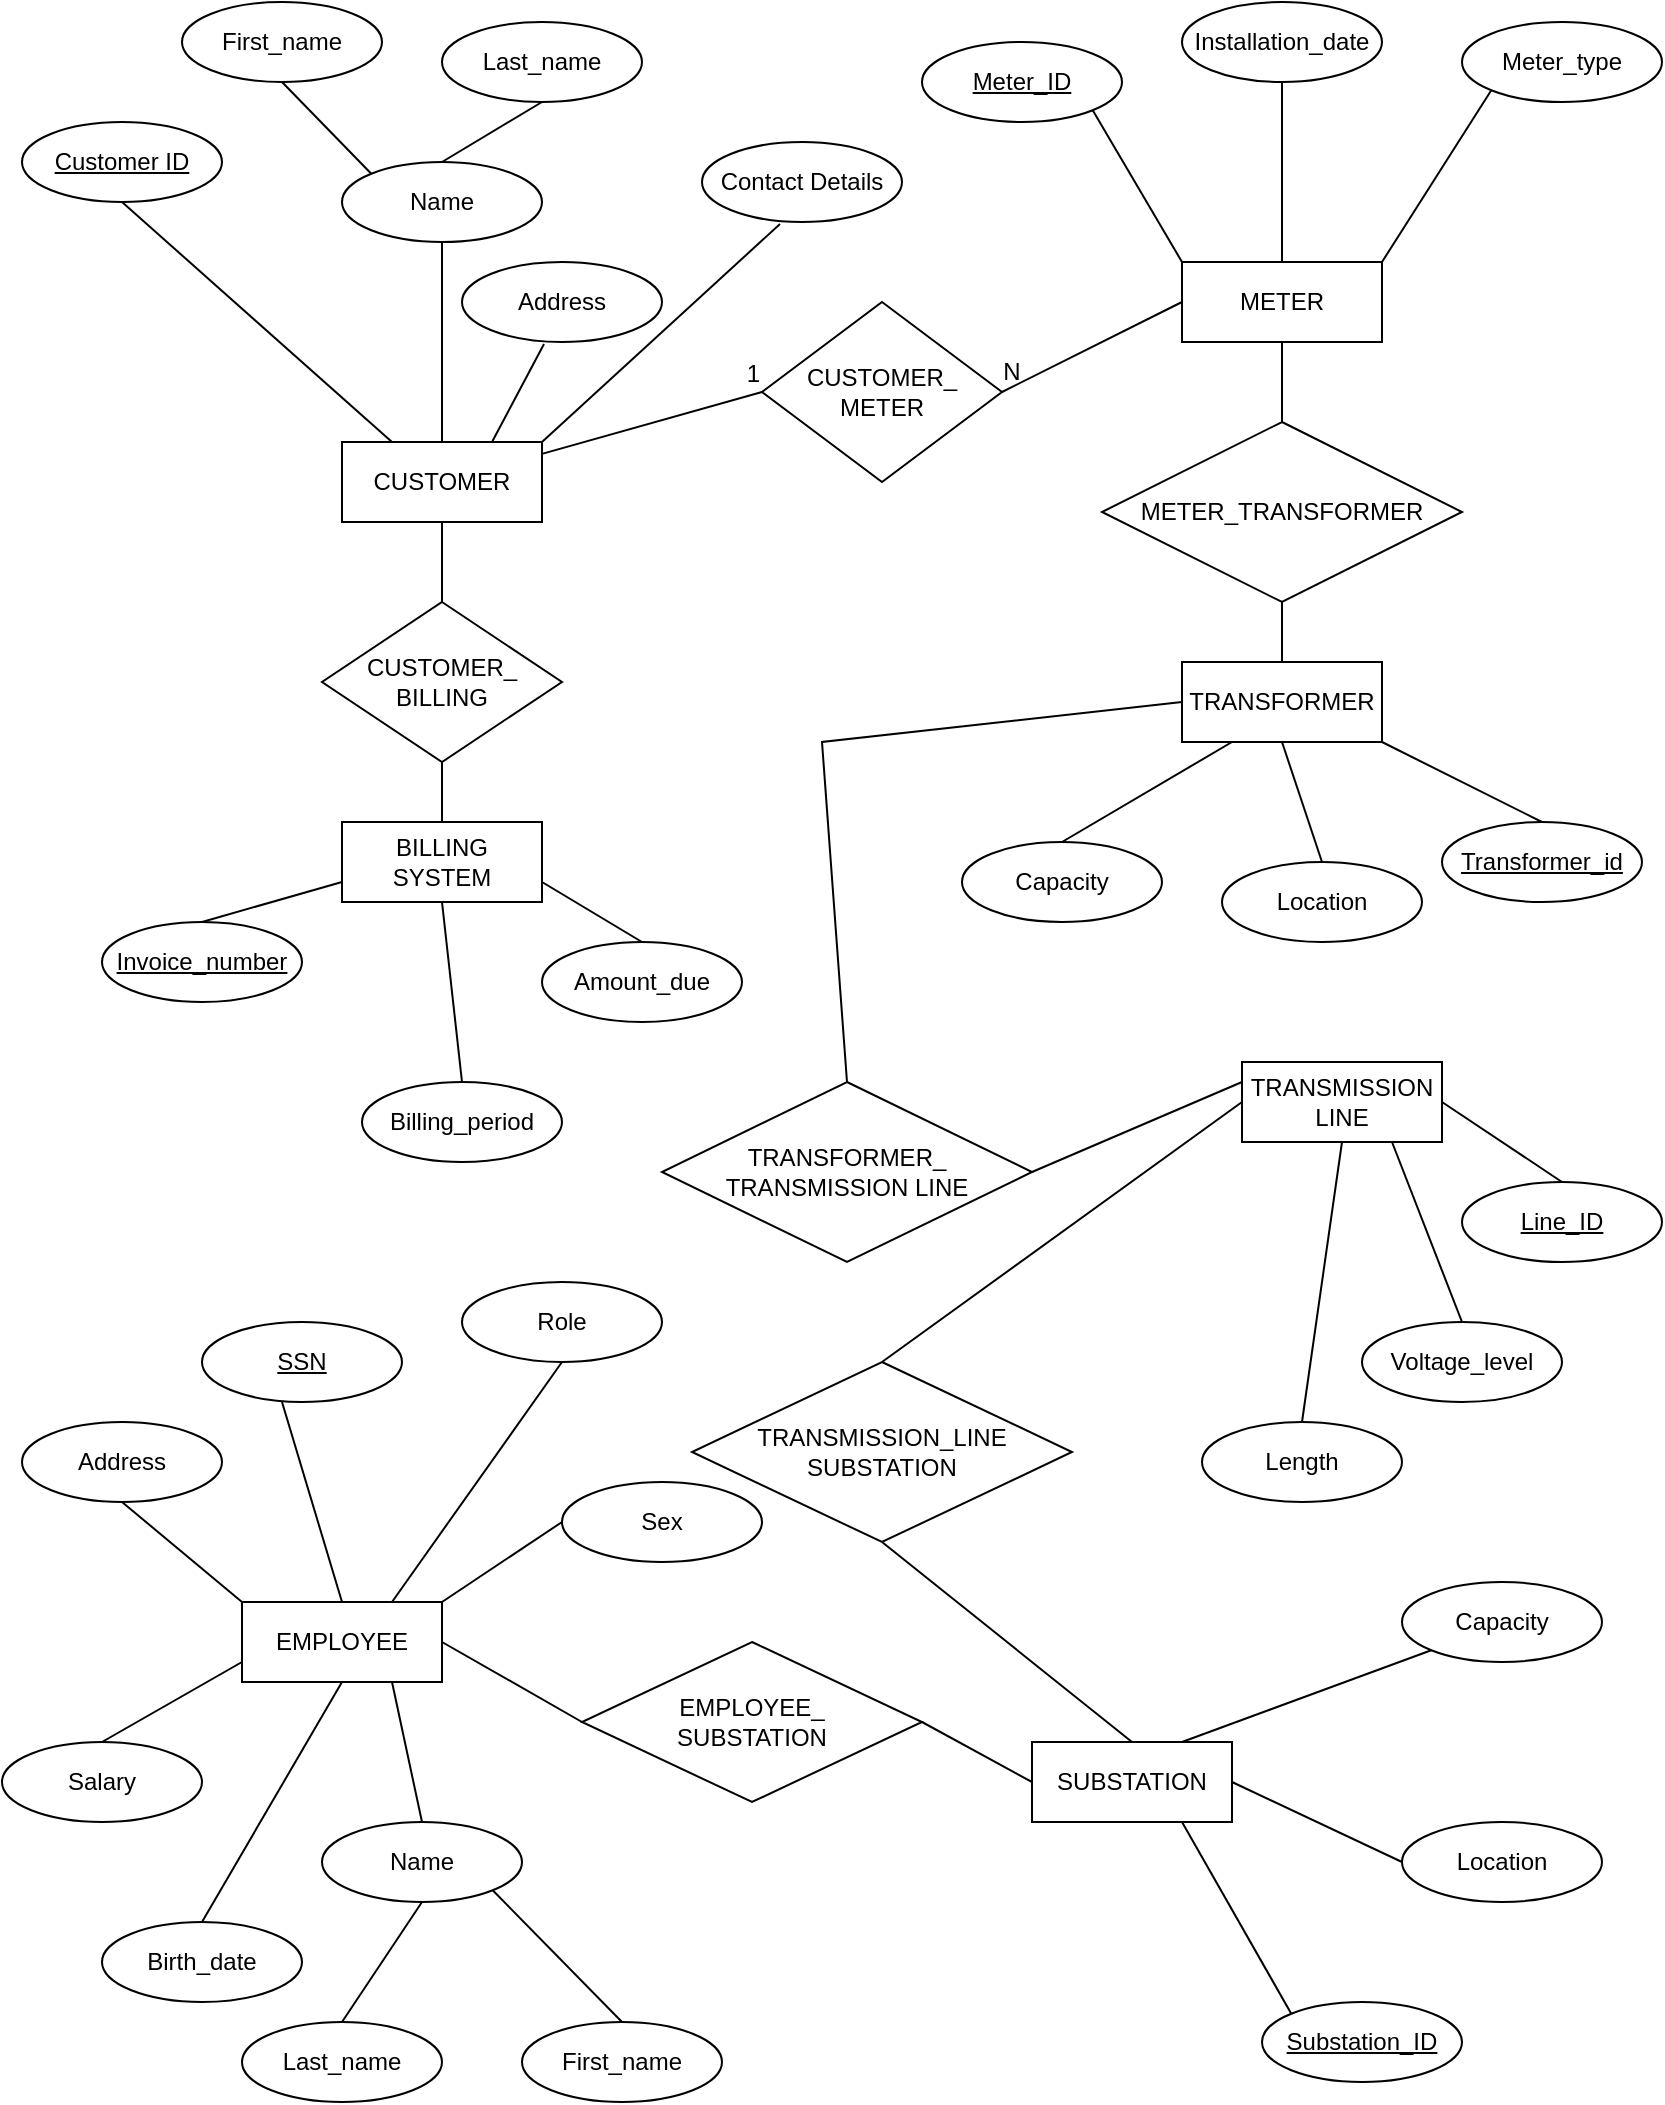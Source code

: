 <mxfile version="24.0.7" type="github">
  <diagram id="R2lEEEUBdFMjLlhIrx00" name="Page-1">
    <mxGraphModel dx="1233" dy="639" grid="1" gridSize="10" guides="1" tooltips="1" connect="1" arrows="1" fold="1" page="1" pageScale="1" pageWidth="850" pageHeight="1100" math="0" shadow="0" extFonts="Permanent Marker^https://fonts.googleapis.com/css?family=Permanent+Marker">
      <root>
        <mxCell id="0" />
        <mxCell id="1" parent="0" />
        <mxCell id="2yULZD__tC6PANXnVsFt-1" value="CUSTOMER" style="whiteSpace=wrap;html=1;align=center;" vertex="1" parent="1">
          <mxGeometry x="180" y="250" width="100" height="40" as="geometry" />
        </mxCell>
        <mxCell id="2yULZD__tC6PANXnVsFt-2" value="Customer ID" style="ellipse;whiteSpace=wrap;html=1;align=center;fontStyle=4;" vertex="1" parent="1">
          <mxGeometry x="20" y="90" width="100" height="40" as="geometry" />
        </mxCell>
        <mxCell id="2yULZD__tC6PANXnVsFt-5" value="" style="endArrow=none;html=1;rounded=0;exitX=0.5;exitY=0;exitDx=0;exitDy=0;entryX=0.5;entryY=1;entryDx=0;entryDy=0;" edge="1" parent="1" source="2yULZD__tC6PANXnVsFt-1" target="2yULZD__tC6PANXnVsFt-7">
          <mxGeometry relative="1" as="geometry">
            <mxPoint x="110" y="120" as="sourcePoint" />
            <mxPoint x="270" y="120" as="targetPoint" />
            <Array as="points" />
          </mxGeometry>
        </mxCell>
        <mxCell id="2yULZD__tC6PANXnVsFt-6" value="" style="endArrow=none;html=1;rounded=0;exitX=0.5;exitY=1;exitDx=0;exitDy=0;entryX=0.25;entryY=0;entryDx=0;entryDy=0;" edge="1" parent="1" source="2yULZD__tC6PANXnVsFt-2" target="2yULZD__tC6PANXnVsFt-1">
          <mxGeometry relative="1" as="geometry">
            <mxPoint x="30" y="102" as="sourcePoint" />
            <mxPoint x="140" y="130" as="targetPoint" />
            <Array as="points" />
          </mxGeometry>
        </mxCell>
        <mxCell id="2yULZD__tC6PANXnVsFt-7" value="Name" style="ellipse;whiteSpace=wrap;html=1;align=center;" vertex="1" parent="1">
          <mxGeometry x="180" y="110" width="100" height="40" as="geometry" />
        </mxCell>
        <mxCell id="2yULZD__tC6PANXnVsFt-8" value="Address" style="ellipse;whiteSpace=wrap;html=1;align=center;" vertex="1" parent="1">
          <mxGeometry x="240" y="160" width="100" height="40" as="geometry" />
        </mxCell>
        <mxCell id="2yULZD__tC6PANXnVsFt-9" value="" style="endArrow=none;html=1;rounded=0;entryX=0.41;entryY=1.025;entryDx=0;entryDy=0;entryPerimeter=0;exitX=0.75;exitY=0;exitDx=0;exitDy=0;" edge="1" parent="1" source="2yULZD__tC6PANXnVsFt-1" target="2yULZD__tC6PANXnVsFt-8">
          <mxGeometry relative="1" as="geometry">
            <mxPoint x="150" y="240" as="sourcePoint" />
            <mxPoint x="330" y="210" as="targetPoint" />
          </mxGeometry>
        </mxCell>
        <mxCell id="2yULZD__tC6PANXnVsFt-10" value="Contact Details" style="ellipse;whiteSpace=wrap;html=1;align=center;" vertex="1" parent="1">
          <mxGeometry x="360" y="100" width="100" height="40" as="geometry" />
        </mxCell>
        <mxCell id="2yULZD__tC6PANXnVsFt-11" value="" style="endArrow=none;html=1;rounded=0;entryX=0.39;entryY=1.025;entryDx=0;entryDy=0;entryPerimeter=0;exitX=1;exitY=0;exitDx=0;exitDy=0;" edge="1" parent="1" source="2yULZD__tC6PANXnVsFt-1" target="2yULZD__tC6PANXnVsFt-10">
          <mxGeometry relative="1" as="geometry">
            <mxPoint x="260" y="210" as="sourcePoint" />
            <mxPoint x="420" y="210" as="targetPoint" />
          </mxGeometry>
        </mxCell>
        <mxCell id="2yULZD__tC6PANXnVsFt-12" value="First_name" style="ellipse;whiteSpace=wrap;html=1;align=center;" vertex="1" parent="1">
          <mxGeometry x="100" y="30" width="100" height="40" as="geometry" />
        </mxCell>
        <mxCell id="2yULZD__tC6PANXnVsFt-13" value="Last_name" style="ellipse;whiteSpace=wrap;html=1;align=center;" vertex="1" parent="1">
          <mxGeometry x="230" y="40" width="100" height="40" as="geometry" />
        </mxCell>
        <mxCell id="2yULZD__tC6PANXnVsFt-14" value="" style="endArrow=none;html=1;rounded=0;entryX=0;entryY=0;entryDx=0;entryDy=0;exitX=0.5;exitY=1;exitDx=0;exitDy=0;" edge="1" parent="1" source="2yULZD__tC6PANXnVsFt-12" target="2yULZD__tC6PANXnVsFt-7">
          <mxGeometry relative="1" as="geometry">
            <mxPoint x="10" y="90" as="sourcePoint" />
            <mxPoint x="170" y="90" as="targetPoint" />
          </mxGeometry>
        </mxCell>
        <mxCell id="2yULZD__tC6PANXnVsFt-15" value="" style="endArrow=none;html=1;rounded=0;entryX=0.5;entryY=1;entryDx=0;entryDy=0;exitX=0.5;exitY=0;exitDx=0;exitDy=0;" edge="1" parent="1" source="2yULZD__tC6PANXnVsFt-7" target="2yULZD__tC6PANXnVsFt-13">
          <mxGeometry relative="1" as="geometry">
            <mxPoint x="100" y="130" as="sourcePoint" />
            <mxPoint x="260" y="130" as="targetPoint" />
          </mxGeometry>
        </mxCell>
        <mxCell id="2yULZD__tC6PANXnVsFt-16" value="METER" style="whiteSpace=wrap;html=1;align=center;" vertex="1" parent="1">
          <mxGeometry x="600" y="160" width="100" height="40" as="geometry" />
        </mxCell>
        <mxCell id="2yULZD__tC6PANXnVsFt-18" value="" style="endArrow=none;html=1;rounded=0;exitX=1;exitY=1;exitDx=0;exitDy=0;entryX=0;entryY=0;entryDx=0;entryDy=0;" edge="1" parent="1" source="2yULZD__tC6PANXnVsFt-37" target="2yULZD__tC6PANXnVsFt-16">
          <mxGeometry relative="1" as="geometry">
            <mxPoint x="550" y="280" as="sourcePoint" />
            <mxPoint x="590" y="330" as="targetPoint" />
          </mxGeometry>
        </mxCell>
        <mxCell id="2yULZD__tC6PANXnVsFt-21" value="Installation_date" style="ellipse;whiteSpace=wrap;html=1;align=center;" vertex="1" parent="1">
          <mxGeometry x="600" y="30" width="100" height="40" as="geometry" />
        </mxCell>
        <mxCell id="2yULZD__tC6PANXnVsFt-22" value="" style="endArrow=none;html=1;rounded=0;entryX=0.5;entryY=1;entryDx=0;entryDy=0;exitX=0.5;exitY=0;exitDx=0;exitDy=0;" edge="1" parent="1" source="2yULZD__tC6PANXnVsFt-16" target="2yULZD__tC6PANXnVsFt-21">
          <mxGeometry relative="1" as="geometry">
            <mxPoint x="640" y="320" as="sourcePoint" />
            <mxPoint x="800" y="320" as="targetPoint" />
          </mxGeometry>
        </mxCell>
        <mxCell id="2yULZD__tC6PANXnVsFt-23" value="Meter_type" style="ellipse;whiteSpace=wrap;html=1;align=center;" vertex="1" parent="1">
          <mxGeometry x="740" y="40" width="100" height="40" as="geometry" />
        </mxCell>
        <mxCell id="2yULZD__tC6PANXnVsFt-24" value="" style="endArrow=none;html=1;rounded=0;entryX=0;entryY=1;entryDx=0;entryDy=0;exitX=1;exitY=0;exitDx=0;exitDy=0;" edge="1" parent="1" source="2yULZD__tC6PANXnVsFt-16" target="2yULZD__tC6PANXnVsFt-23">
          <mxGeometry relative="1" as="geometry">
            <mxPoint x="650" y="300" as="sourcePoint" />
            <mxPoint x="770" y="230" as="targetPoint" />
          </mxGeometry>
        </mxCell>
        <mxCell id="2yULZD__tC6PANXnVsFt-25" value="CUSTOMER_&lt;div&gt;METER&lt;/div&gt;" style="shape=rhombus;perimeter=rhombusPerimeter;whiteSpace=wrap;html=1;align=center;" vertex="1" parent="1">
          <mxGeometry x="390" y="180" width="120" height="90" as="geometry" />
        </mxCell>
        <mxCell id="2yULZD__tC6PANXnVsFt-27" value="" style="endArrow=none;html=1;rounded=0;entryX=0;entryY=0.5;entryDx=0;entryDy=0;" edge="1" parent="1" source="2yULZD__tC6PANXnVsFt-1" target="2yULZD__tC6PANXnVsFt-25">
          <mxGeometry relative="1" as="geometry">
            <mxPoint x="290" y="360" as="sourcePoint" />
            <mxPoint x="390" y="360" as="targetPoint" />
          </mxGeometry>
        </mxCell>
        <mxCell id="2yULZD__tC6PANXnVsFt-28" value="1" style="resizable=0;html=1;whiteSpace=wrap;align=right;verticalAlign=bottom;" connectable="0" vertex="1" parent="2yULZD__tC6PANXnVsFt-27">
          <mxGeometry x="1" relative="1" as="geometry" />
        </mxCell>
        <mxCell id="2yULZD__tC6PANXnVsFt-35" value="" style="endArrow=none;html=1;rounded=0;entryX=0;entryY=0.5;entryDx=0;entryDy=0;exitX=1;exitY=0.5;exitDx=0;exitDy=0;" edge="1" parent="1" source="2yULZD__tC6PANXnVsFt-25" target="2yULZD__tC6PANXnVsFt-16">
          <mxGeometry relative="1" as="geometry">
            <mxPoint x="510" y="360" as="sourcePoint" />
            <mxPoint x="600" y="360" as="targetPoint" />
          </mxGeometry>
        </mxCell>
        <mxCell id="2yULZD__tC6PANXnVsFt-36" value="N" style="text;strokeColor=none;align=center;fillColor=none;html=1;verticalAlign=middle;whiteSpace=wrap;rounded=0;" vertex="1" parent="1">
          <mxGeometry x="485" y="200" width="60" height="30" as="geometry" />
        </mxCell>
        <mxCell id="2yULZD__tC6PANXnVsFt-37" value="Meter_ID" style="ellipse;whiteSpace=wrap;html=1;align=center;fontStyle=4;" vertex="1" parent="1">
          <mxGeometry x="470" y="50" width="100" height="40" as="geometry" />
        </mxCell>
        <mxCell id="2yULZD__tC6PANXnVsFt-38" value="METER_TRANSFORMER" style="shape=rhombus;perimeter=rhombusPerimeter;whiteSpace=wrap;html=1;align=center;" vertex="1" parent="1">
          <mxGeometry x="560" y="240" width="180" height="90" as="geometry" />
        </mxCell>
        <mxCell id="2yULZD__tC6PANXnVsFt-40" value="" style="endArrow=none;html=1;rounded=0;exitX=0.5;exitY=1;exitDx=0;exitDy=0;entryX=0.5;entryY=0;entryDx=0;entryDy=0;" edge="1" parent="1" source="2yULZD__tC6PANXnVsFt-16" target="2yULZD__tC6PANXnVsFt-38">
          <mxGeometry relative="1" as="geometry">
            <mxPoint x="580" y="430" as="sourcePoint" />
            <mxPoint x="650" y="440" as="targetPoint" />
          </mxGeometry>
        </mxCell>
        <mxCell id="2yULZD__tC6PANXnVsFt-41" value="TRANSFORMER" style="whiteSpace=wrap;html=1;align=center;" vertex="1" parent="1">
          <mxGeometry x="600" y="360" width="100" height="40" as="geometry" />
        </mxCell>
        <mxCell id="2yULZD__tC6PANXnVsFt-42" value="" style="endArrow=none;html=1;rounded=0;entryX=0.5;entryY=0;entryDx=0;entryDy=0;exitX=0.5;exitY=1;exitDx=0;exitDy=0;" edge="1" parent="1" source="2yULZD__tC6PANXnVsFt-38" target="2yULZD__tC6PANXnVsFt-41">
          <mxGeometry relative="1" as="geometry">
            <mxPoint x="580" y="520" as="sourcePoint" />
            <mxPoint x="740" y="520" as="targetPoint" />
          </mxGeometry>
        </mxCell>
        <mxCell id="2yULZD__tC6PANXnVsFt-43" value="Transformer_id" style="ellipse;whiteSpace=wrap;html=1;align=center;fontStyle=4;" vertex="1" parent="1">
          <mxGeometry x="730" y="440" width="100" height="40" as="geometry" />
        </mxCell>
        <mxCell id="2yULZD__tC6PANXnVsFt-44" value="" style="endArrow=none;html=1;rounded=0;exitX=1;exitY=1;exitDx=0;exitDy=0;entryX=0.5;entryY=0;entryDx=0;entryDy=0;" edge="1" parent="1" source="2yULZD__tC6PANXnVsFt-41" target="2yULZD__tC6PANXnVsFt-43">
          <mxGeometry relative="1" as="geometry">
            <mxPoint x="650" y="620" as="sourcePoint" />
            <mxPoint x="810" y="620" as="targetPoint" />
          </mxGeometry>
        </mxCell>
        <mxCell id="2yULZD__tC6PANXnVsFt-45" value="Location" style="ellipse;whiteSpace=wrap;html=1;align=center;" vertex="1" parent="1">
          <mxGeometry x="620" y="460" width="100" height="40" as="geometry" />
        </mxCell>
        <mxCell id="2yULZD__tC6PANXnVsFt-46" value="" style="endArrow=none;html=1;rounded=0;entryX=0.5;entryY=0;entryDx=0;entryDy=0;exitX=0.5;exitY=1;exitDx=0;exitDy=0;" edge="1" parent="1" source="2yULZD__tC6PANXnVsFt-41" target="2yULZD__tC6PANXnVsFt-45">
          <mxGeometry relative="1" as="geometry">
            <mxPoint x="560" y="660" as="sourcePoint" />
            <mxPoint x="720" y="660" as="targetPoint" />
          </mxGeometry>
        </mxCell>
        <mxCell id="2yULZD__tC6PANXnVsFt-47" value="Capacity" style="ellipse;whiteSpace=wrap;html=1;align=center;" vertex="1" parent="1">
          <mxGeometry x="490" y="450" width="100" height="40" as="geometry" />
        </mxCell>
        <mxCell id="2yULZD__tC6PANXnVsFt-48" value="" style="endArrow=none;html=1;rounded=0;entryX=0.25;entryY=1;entryDx=0;entryDy=0;exitX=0.5;exitY=0;exitDx=0;exitDy=0;" edge="1" parent="1" source="2yULZD__tC6PANXnVsFt-47" target="2yULZD__tC6PANXnVsFt-41">
          <mxGeometry relative="1" as="geometry">
            <mxPoint x="520" y="640" as="sourcePoint" />
            <mxPoint x="680" y="640" as="targetPoint" />
          </mxGeometry>
        </mxCell>
        <mxCell id="2yULZD__tC6PANXnVsFt-49" value="CUSTOMER_&lt;div&gt;BILLING&lt;/div&gt;" style="shape=rhombus;perimeter=rhombusPerimeter;whiteSpace=wrap;html=1;align=center;" vertex="1" parent="1">
          <mxGeometry x="170" y="330" width="120" height="80" as="geometry" />
        </mxCell>
        <mxCell id="2yULZD__tC6PANXnVsFt-50" value="" style="endArrow=none;html=1;rounded=0;entryX=0.5;entryY=0;entryDx=0;entryDy=0;exitX=0.5;exitY=1;exitDx=0;exitDy=0;" edge="1" parent="1" source="2yULZD__tC6PANXnVsFt-1" target="2yULZD__tC6PANXnVsFt-49">
          <mxGeometry relative="1" as="geometry">
            <mxPoint x="180" y="410" as="sourcePoint" />
            <mxPoint x="340" y="410" as="targetPoint" />
          </mxGeometry>
        </mxCell>
        <mxCell id="2yULZD__tC6PANXnVsFt-52" value="BILLING SYSTEM" style="whiteSpace=wrap;html=1;align=center;" vertex="1" parent="1">
          <mxGeometry x="180" y="440" width="100" height="40" as="geometry" />
        </mxCell>
        <mxCell id="2yULZD__tC6PANXnVsFt-53" value="" style="endArrow=none;html=1;rounded=0;entryX=0.5;entryY=0;entryDx=0;entryDy=0;exitX=0.5;exitY=1;exitDx=0;exitDy=0;" edge="1" parent="1" source="2yULZD__tC6PANXnVsFt-49" target="2yULZD__tC6PANXnVsFt-52">
          <mxGeometry relative="1" as="geometry">
            <mxPoint x="170" y="520" as="sourcePoint" />
            <mxPoint x="330" y="520" as="targetPoint" />
          </mxGeometry>
        </mxCell>
        <mxCell id="2yULZD__tC6PANXnVsFt-54" value="Invoice_number" style="ellipse;whiteSpace=wrap;html=1;align=center;fontStyle=4;" vertex="1" parent="1">
          <mxGeometry x="60" y="490" width="100" height="40" as="geometry" />
        </mxCell>
        <mxCell id="2yULZD__tC6PANXnVsFt-55" value="" style="endArrow=none;html=1;rounded=0;entryX=0;entryY=0.75;entryDx=0;entryDy=0;exitX=0.5;exitY=0;exitDx=0;exitDy=0;" edge="1" parent="1" source="2yULZD__tC6PANXnVsFt-54" target="2yULZD__tC6PANXnVsFt-52">
          <mxGeometry relative="1" as="geometry">
            <mxPoint x="50" y="630" as="sourcePoint" />
            <mxPoint x="210" y="630" as="targetPoint" />
          </mxGeometry>
        </mxCell>
        <mxCell id="2yULZD__tC6PANXnVsFt-56" value="Billing_period" style="ellipse;whiteSpace=wrap;html=1;align=center;" vertex="1" parent="1">
          <mxGeometry x="190" y="570" width="100" height="40" as="geometry" />
        </mxCell>
        <mxCell id="2yULZD__tC6PANXnVsFt-57" value="" style="endArrow=none;html=1;rounded=0;entryX=0.5;entryY=0;entryDx=0;entryDy=0;exitX=0.5;exitY=1;exitDx=0;exitDy=0;" edge="1" parent="1" source="2yULZD__tC6PANXnVsFt-52" target="2yULZD__tC6PANXnVsFt-56">
          <mxGeometry relative="1" as="geometry">
            <mxPoint x="190" y="650" as="sourcePoint" />
            <mxPoint x="350" y="650" as="targetPoint" />
          </mxGeometry>
        </mxCell>
        <mxCell id="2yULZD__tC6PANXnVsFt-58" value="Amount_due" style="ellipse;whiteSpace=wrap;html=1;align=center;" vertex="1" parent="1">
          <mxGeometry x="280" y="500" width="100" height="40" as="geometry" />
        </mxCell>
        <mxCell id="2yULZD__tC6PANXnVsFt-59" value="" style="endArrow=none;html=1;rounded=0;exitX=1;exitY=0.75;exitDx=0;exitDy=0;entryX=0.5;entryY=0;entryDx=0;entryDy=0;" edge="1" parent="1" source="2yULZD__tC6PANXnVsFt-52" target="2yULZD__tC6PANXnVsFt-58">
          <mxGeometry relative="1" as="geometry">
            <mxPoint x="300" y="630" as="sourcePoint" />
            <mxPoint x="460" y="630" as="targetPoint" />
          </mxGeometry>
        </mxCell>
        <mxCell id="2yULZD__tC6PANXnVsFt-62" value="" style="endArrow=none;html=1;rounded=0;entryX=0;entryY=0.5;entryDx=0;entryDy=0;exitX=0.5;exitY=0;exitDx=0;exitDy=0;" edge="1" parent="1" source="2yULZD__tC6PANXnVsFt-63" target="2yULZD__tC6PANXnVsFt-41">
          <mxGeometry relative="1" as="geometry">
            <mxPoint x="470" y="560" as="sourcePoint" />
            <mxPoint x="570" y="390" as="targetPoint" />
            <Array as="points">
              <mxPoint x="420" y="400" />
            </Array>
          </mxGeometry>
        </mxCell>
        <mxCell id="2yULZD__tC6PANXnVsFt-63" value="TRANSFORMER_&lt;div&gt;TRANSMISSION LINE&lt;/div&gt;" style="shape=rhombus;perimeter=rhombusPerimeter;whiteSpace=wrap;html=1;align=center;" vertex="1" parent="1">
          <mxGeometry x="340" y="570" width="185" height="90" as="geometry" />
        </mxCell>
        <mxCell id="2yULZD__tC6PANXnVsFt-64" value="TRANSMISSION LINE" style="whiteSpace=wrap;html=1;align=center;" vertex="1" parent="1">
          <mxGeometry x="630" y="560" width="100" height="40" as="geometry" />
        </mxCell>
        <mxCell id="2yULZD__tC6PANXnVsFt-65" value="" style="endArrow=none;html=1;rounded=0;entryX=0;entryY=0.25;entryDx=0;entryDy=0;exitX=1;exitY=0.5;exitDx=0;exitDy=0;" edge="1" parent="1" source="2yULZD__tC6PANXnVsFt-63" target="2yULZD__tC6PANXnVsFt-64">
          <mxGeometry relative="1" as="geometry">
            <mxPoint x="530" y="590" as="sourcePoint" />
            <mxPoint x="690" y="590" as="targetPoint" />
          </mxGeometry>
        </mxCell>
        <mxCell id="2yULZD__tC6PANXnVsFt-66" value="Line_ID" style="ellipse;whiteSpace=wrap;html=1;align=center;fontStyle=4;" vertex="1" parent="1">
          <mxGeometry x="740" y="620" width="100" height="40" as="geometry" />
        </mxCell>
        <mxCell id="2yULZD__tC6PANXnVsFt-67" value="" style="endArrow=none;html=1;rounded=0;entryX=0.5;entryY=0;entryDx=0;entryDy=0;exitX=1;exitY=0.5;exitDx=0;exitDy=0;" edge="1" parent="1" source="2yULZD__tC6PANXnVsFt-64" target="2yULZD__tC6PANXnVsFt-66">
          <mxGeometry relative="1" as="geometry">
            <mxPoint x="700" y="610" as="sourcePoint" />
            <mxPoint x="860" y="610" as="targetPoint" />
          </mxGeometry>
        </mxCell>
        <mxCell id="2yULZD__tC6PANXnVsFt-68" value="Voltage_level" style="ellipse;whiteSpace=wrap;html=1;align=center;" vertex="1" parent="1">
          <mxGeometry x="690" y="690" width="100" height="40" as="geometry" />
        </mxCell>
        <mxCell id="2yULZD__tC6PANXnVsFt-69" value="" style="endArrow=none;html=1;rounded=0;entryX=0.5;entryY=0;entryDx=0;entryDy=0;exitX=0.75;exitY=1;exitDx=0;exitDy=0;" edge="1" parent="1" source="2yULZD__tC6PANXnVsFt-64" target="2yULZD__tC6PANXnVsFt-68">
          <mxGeometry relative="1" as="geometry">
            <mxPoint x="570" y="650" as="sourcePoint" />
            <mxPoint x="730" y="650" as="targetPoint" />
          </mxGeometry>
        </mxCell>
        <mxCell id="2yULZD__tC6PANXnVsFt-70" value="Length" style="ellipse;whiteSpace=wrap;html=1;align=center;" vertex="1" parent="1">
          <mxGeometry x="610" y="740" width="100" height="40" as="geometry" />
        </mxCell>
        <mxCell id="2yULZD__tC6PANXnVsFt-71" value="" style="endArrow=none;html=1;rounded=0;entryX=0.5;entryY=1;entryDx=0;entryDy=0;exitX=0.5;exitY=0;exitDx=0;exitDy=0;" edge="1" parent="1" source="2yULZD__tC6PANXnVsFt-70" target="2yULZD__tC6PANXnVsFt-64">
          <mxGeometry relative="1" as="geometry">
            <mxPoint x="530" y="670" as="sourcePoint" />
            <mxPoint x="690" y="670" as="targetPoint" />
          </mxGeometry>
        </mxCell>
        <mxCell id="2yULZD__tC6PANXnVsFt-72" value="TRANSMISSION_LINE&lt;div&gt;SUBSTATION&lt;/div&gt;" style="shape=rhombus;perimeter=rhombusPerimeter;whiteSpace=wrap;html=1;align=center;" vertex="1" parent="1">
          <mxGeometry x="355" y="710" width="190" height="90" as="geometry" />
        </mxCell>
        <mxCell id="2yULZD__tC6PANXnVsFt-73" value="" style="endArrow=none;html=1;rounded=0;entryX=0;entryY=0.5;entryDx=0;entryDy=0;exitX=0.5;exitY=0;exitDx=0;exitDy=0;" edge="1" parent="1" source="2yULZD__tC6PANXnVsFt-72" target="2yULZD__tC6PANXnVsFt-64">
          <mxGeometry relative="1" as="geometry">
            <mxPoint x="420" y="660" as="sourcePoint" />
            <mxPoint x="580" y="660" as="targetPoint" />
          </mxGeometry>
        </mxCell>
        <mxCell id="2yULZD__tC6PANXnVsFt-74" value="SUBSTATION" style="whiteSpace=wrap;html=1;align=center;" vertex="1" parent="1">
          <mxGeometry x="525" y="900" width="100" height="40" as="geometry" />
        </mxCell>
        <mxCell id="2yULZD__tC6PANXnVsFt-75" value="" style="endArrow=none;html=1;rounded=0;exitX=0.5;exitY=1;exitDx=0;exitDy=0;entryX=0.5;entryY=0;entryDx=0;entryDy=0;" edge="1" parent="1" source="2yULZD__tC6PANXnVsFt-72" target="2yULZD__tC6PANXnVsFt-74">
          <mxGeometry relative="1" as="geometry">
            <mxPoint x="450" y="850" as="sourcePoint" />
            <mxPoint x="610" y="850" as="targetPoint" />
          </mxGeometry>
        </mxCell>
        <mxCell id="2yULZD__tC6PANXnVsFt-76" value="Capacity" style="ellipse;whiteSpace=wrap;html=1;align=center;" vertex="1" parent="1">
          <mxGeometry x="710" y="820" width="100" height="40" as="geometry" />
        </mxCell>
        <mxCell id="2yULZD__tC6PANXnVsFt-77" value="" style="endArrow=none;html=1;rounded=0;entryX=0;entryY=1;entryDx=0;entryDy=0;exitX=0.75;exitY=0;exitDx=0;exitDy=0;" edge="1" parent="1" source="2yULZD__tC6PANXnVsFt-74" target="2yULZD__tC6PANXnVsFt-76">
          <mxGeometry relative="1" as="geometry">
            <mxPoint x="590" y="890" as="sourcePoint" />
            <mxPoint x="750" y="890" as="targetPoint" />
          </mxGeometry>
        </mxCell>
        <mxCell id="2yULZD__tC6PANXnVsFt-79" value="Location" style="ellipse;whiteSpace=wrap;html=1;align=center;" vertex="1" parent="1">
          <mxGeometry x="710" y="940" width="100" height="40" as="geometry" />
        </mxCell>
        <mxCell id="2yULZD__tC6PANXnVsFt-80" value="" style="endArrow=none;html=1;rounded=0;entryX=0;entryY=0.5;entryDx=0;entryDy=0;exitX=1;exitY=0.5;exitDx=0;exitDy=0;" edge="1" parent="1" source="2yULZD__tC6PANXnVsFt-74" target="2yULZD__tC6PANXnVsFt-79">
          <mxGeometry relative="1" as="geometry">
            <mxPoint x="530" y="970" as="sourcePoint" />
            <mxPoint x="690" y="970" as="targetPoint" />
          </mxGeometry>
        </mxCell>
        <mxCell id="2yULZD__tC6PANXnVsFt-81" value="Substation_ID" style="ellipse;whiteSpace=wrap;html=1;align=center;fontStyle=4;" vertex="1" parent="1">
          <mxGeometry x="640" y="1030" width="100" height="40" as="geometry" />
        </mxCell>
        <mxCell id="2yULZD__tC6PANXnVsFt-82" value="" style="endArrow=none;html=1;rounded=0;entryX=0;entryY=0;entryDx=0;entryDy=0;exitX=0.75;exitY=1;exitDx=0;exitDy=0;" edge="1" parent="1" source="2yULZD__tC6PANXnVsFt-74" target="2yULZD__tC6PANXnVsFt-81">
          <mxGeometry relative="1" as="geometry">
            <mxPoint x="530" y="990" as="sourcePoint" />
            <mxPoint x="690" y="990" as="targetPoint" />
          </mxGeometry>
        </mxCell>
        <mxCell id="2yULZD__tC6PANXnVsFt-83" value="EMPLOYEE_&lt;div&gt;SUBSTATION&lt;/div&gt;" style="shape=rhombus;perimeter=rhombusPerimeter;whiteSpace=wrap;html=1;align=center;" vertex="1" parent="1">
          <mxGeometry x="300" y="850" width="170" height="80" as="geometry" />
        </mxCell>
        <mxCell id="2yULZD__tC6PANXnVsFt-84" value="" style="endArrow=none;html=1;rounded=0;entryX=0;entryY=0.5;entryDx=0;entryDy=0;exitX=1;exitY=0.5;exitDx=0;exitDy=0;" edge="1" parent="1" source="2yULZD__tC6PANXnVsFt-83" target="2yULZD__tC6PANXnVsFt-74">
          <mxGeometry relative="1" as="geometry">
            <mxPoint x="360" y="950" as="sourcePoint" />
            <mxPoint x="520" y="950" as="targetPoint" />
          </mxGeometry>
        </mxCell>
        <mxCell id="2yULZD__tC6PANXnVsFt-85" value="EMPLOYEE" style="whiteSpace=wrap;html=1;align=center;" vertex="1" parent="1">
          <mxGeometry x="130" y="830" width="100" height="40" as="geometry" />
        </mxCell>
        <mxCell id="2yULZD__tC6PANXnVsFt-86" value="" style="endArrow=none;html=1;rounded=0;entryX=0;entryY=0.5;entryDx=0;entryDy=0;exitX=1;exitY=0.5;exitDx=0;exitDy=0;" edge="1" parent="1" source="2yULZD__tC6PANXnVsFt-85" target="2yULZD__tC6PANXnVsFt-83">
          <mxGeometry relative="1" as="geometry">
            <mxPoint x="110" y="900" as="sourcePoint" />
            <mxPoint x="270" y="900" as="targetPoint" />
          </mxGeometry>
        </mxCell>
        <mxCell id="2yULZD__tC6PANXnVsFt-87" value="Role" style="ellipse;whiteSpace=wrap;html=1;align=center;" vertex="1" parent="1">
          <mxGeometry x="240" y="670" width="100" height="40" as="geometry" />
        </mxCell>
        <mxCell id="2yULZD__tC6PANXnVsFt-88" value="" style="endArrow=none;html=1;rounded=0;entryX=0.5;entryY=1;entryDx=0;entryDy=0;exitX=0.75;exitY=0;exitDx=0;exitDy=0;" edge="1" parent="1" source="2yULZD__tC6PANXnVsFt-85" target="2yULZD__tC6PANXnVsFt-87">
          <mxGeometry relative="1" as="geometry">
            <mxPoint x="160" y="790" as="sourcePoint" />
            <mxPoint x="320" y="790" as="targetPoint" />
          </mxGeometry>
        </mxCell>
        <mxCell id="2yULZD__tC6PANXnVsFt-89" value="Name" style="ellipse;whiteSpace=wrap;html=1;align=center;" vertex="1" parent="1">
          <mxGeometry x="170" y="940" width="100" height="40" as="geometry" />
        </mxCell>
        <mxCell id="2yULZD__tC6PANXnVsFt-90" value="" style="endArrow=none;html=1;rounded=0;entryX=0.5;entryY=0;entryDx=0;entryDy=0;exitX=0.75;exitY=1;exitDx=0;exitDy=0;" edge="1" parent="1" source="2yULZD__tC6PANXnVsFt-85" target="2yULZD__tC6PANXnVsFt-89">
          <mxGeometry relative="1" as="geometry">
            <mxPoint x="70" y="900" as="sourcePoint" />
            <mxPoint x="230" y="900" as="targetPoint" />
          </mxGeometry>
        </mxCell>
        <mxCell id="2yULZD__tC6PANXnVsFt-91" value="First_name" style="ellipse;whiteSpace=wrap;html=1;align=center;" vertex="1" parent="1">
          <mxGeometry x="270" y="1040" width="100" height="40" as="geometry" />
        </mxCell>
        <mxCell id="2yULZD__tC6PANXnVsFt-92" value="Last_name" style="ellipse;whiteSpace=wrap;html=1;align=center;" vertex="1" parent="1">
          <mxGeometry x="130" y="1040" width="100" height="40" as="geometry" />
        </mxCell>
        <mxCell id="2yULZD__tC6PANXnVsFt-93" value="" style="endArrow=none;html=1;rounded=0;entryX=1;entryY=1;entryDx=0;entryDy=0;exitX=0.5;exitY=0;exitDx=0;exitDy=0;" edge="1" parent="1" source="2yULZD__tC6PANXnVsFt-91" target="2yULZD__tC6PANXnVsFt-89">
          <mxGeometry relative="1" as="geometry">
            <mxPoint x="50" y="1010" as="sourcePoint" />
            <mxPoint x="210" y="1010" as="targetPoint" />
          </mxGeometry>
        </mxCell>
        <mxCell id="2yULZD__tC6PANXnVsFt-94" value="" style="endArrow=none;html=1;rounded=0;entryX=0.5;entryY=1;entryDx=0;entryDy=0;exitX=0.5;exitY=0;exitDx=0;exitDy=0;" edge="1" parent="1" source="2yULZD__tC6PANXnVsFt-92" target="2yULZD__tC6PANXnVsFt-89">
          <mxGeometry relative="1" as="geometry">
            <mxPoint x="50" y="1010" as="sourcePoint" />
            <mxPoint x="210" y="1010" as="targetPoint" />
          </mxGeometry>
        </mxCell>
        <mxCell id="2yULZD__tC6PANXnVsFt-96" value="" style="endArrow=none;html=1;rounded=0;entryX=0.5;entryY=0;entryDx=0;entryDy=0;exitX=0.5;exitY=1;exitDx=0;exitDy=0;" edge="1" parent="1" target="2yULZD__tC6PANXnVsFt-85">
          <mxGeometry relative="1" as="geometry">
            <mxPoint x="150" y="730" as="sourcePoint" />
            <mxPoint x="200" y="790" as="targetPoint" />
          </mxGeometry>
        </mxCell>
        <mxCell id="2yULZD__tC6PANXnVsFt-97" value="SSN" style="ellipse;whiteSpace=wrap;html=1;align=center;fontStyle=4;" vertex="1" parent="1">
          <mxGeometry x="110" y="690" width="100" height="40" as="geometry" />
        </mxCell>
        <mxCell id="2yULZD__tC6PANXnVsFt-98" value="Address" style="ellipse;whiteSpace=wrap;html=1;align=center;" vertex="1" parent="1">
          <mxGeometry x="20" y="740" width="100" height="40" as="geometry" />
        </mxCell>
        <mxCell id="2yULZD__tC6PANXnVsFt-99" value="" style="endArrow=none;html=1;rounded=0;entryX=0;entryY=0;entryDx=0;entryDy=0;exitX=0.5;exitY=1;exitDx=0;exitDy=0;" edge="1" parent="1" source="2yULZD__tC6PANXnVsFt-98" target="2yULZD__tC6PANXnVsFt-85">
          <mxGeometry relative="1" as="geometry">
            <mxPoint x="10" y="820" as="sourcePoint" />
            <mxPoint x="170" y="820" as="targetPoint" />
          </mxGeometry>
        </mxCell>
        <mxCell id="2yULZD__tC6PANXnVsFt-100" value="Sex" style="ellipse;whiteSpace=wrap;html=1;align=center;" vertex="1" parent="1">
          <mxGeometry x="290" y="770" width="100" height="40" as="geometry" />
        </mxCell>
        <mxCell id="2yULZD__tC6PANXnVsFt-101" value="" style="endArrow=none;html=1;rounded=0;entryX=0;entryY=0.5;entryDx=0;entryDy=0;exitX=1;exitY=0;exitDx=0;exitDy=0;" edge="1" parent="1" source="2yULZD__tC6PANXnVsFt-85" target="2yULZD__tC6PANXnVsFt-100">
          <mxGeometry relative="1" as="geometry">
            <mxPoint x="240" y="820" as="sourcePoint" />
            <mxPoint x="400" y="820" as="targetPoint" />
          </mxGeometry>
        </mxCell>
        <mxCell id="2yULZD__tC6PANXnVsFt-102" value="Birth_date" style="ellipse;whiteSpace=wrap;html=1;align=center;" vertex="1" parent="1">
          <mxGeometry x="60" y="990" width="100" height="40" as="geometry" />
        </mxCell>
        <mxCell id="2yULZD__tC6PANXnVsFt-103" value="" style="endArrow=none;html=1;rounded=0;entryX=0.5;entryY=1;entryDx=0;entryDy=0;exitX=0.5;exitY=0;exitDx=0;exitDy=0;" edge="1" parent="1" source="2yULZD__tC6PANXnVsFt-102" target="2yULZD__tC6PANXnVsFt-85">
          <mxGeometry relative="1" as="geometry">
            <mxPoint x="10" y="940" as="sourcePoint" />
            <mxPoint x="170" y="940" as="targetPoint" />
          </mxGeometry>
        </mxCell>
        <mxCell id="2yULZD__tC6PANXnVsFt-104" value="Salary" style="ellipse;whiteSpace=wrap;html=1;align=center;" vertex="1" parent="1">
          <mxGeometry x="10" y="900" width="100" height="40" as="geometry" />
        </mxCell>
        <mxCell id="2yULZD__tC6PANXnVsFt-105" value="" style="endArrow=none;html=1;rounded=0;entryX=0;entryY=0.75;entryDx=0;entryDy=0;exitX=0.5;exitY=0;exitDx=0;exitDy=0;" edge="1" parent="1" source="2yULZD__tC6PANXnVsFt-104" target="2yULZD__tC6PANXnVsFt-85">
          <mxGeometry relative="1" as="geometry">
            <mxPoint x="10" y="890" as="sourcePoint" />
            <mxPoint x="170" y="890" as="targetPoint" />
          </mxGeometry>
        </mxCell>
      </root>
    </mxGraphModel>
  </diagram>
</mxfile>
